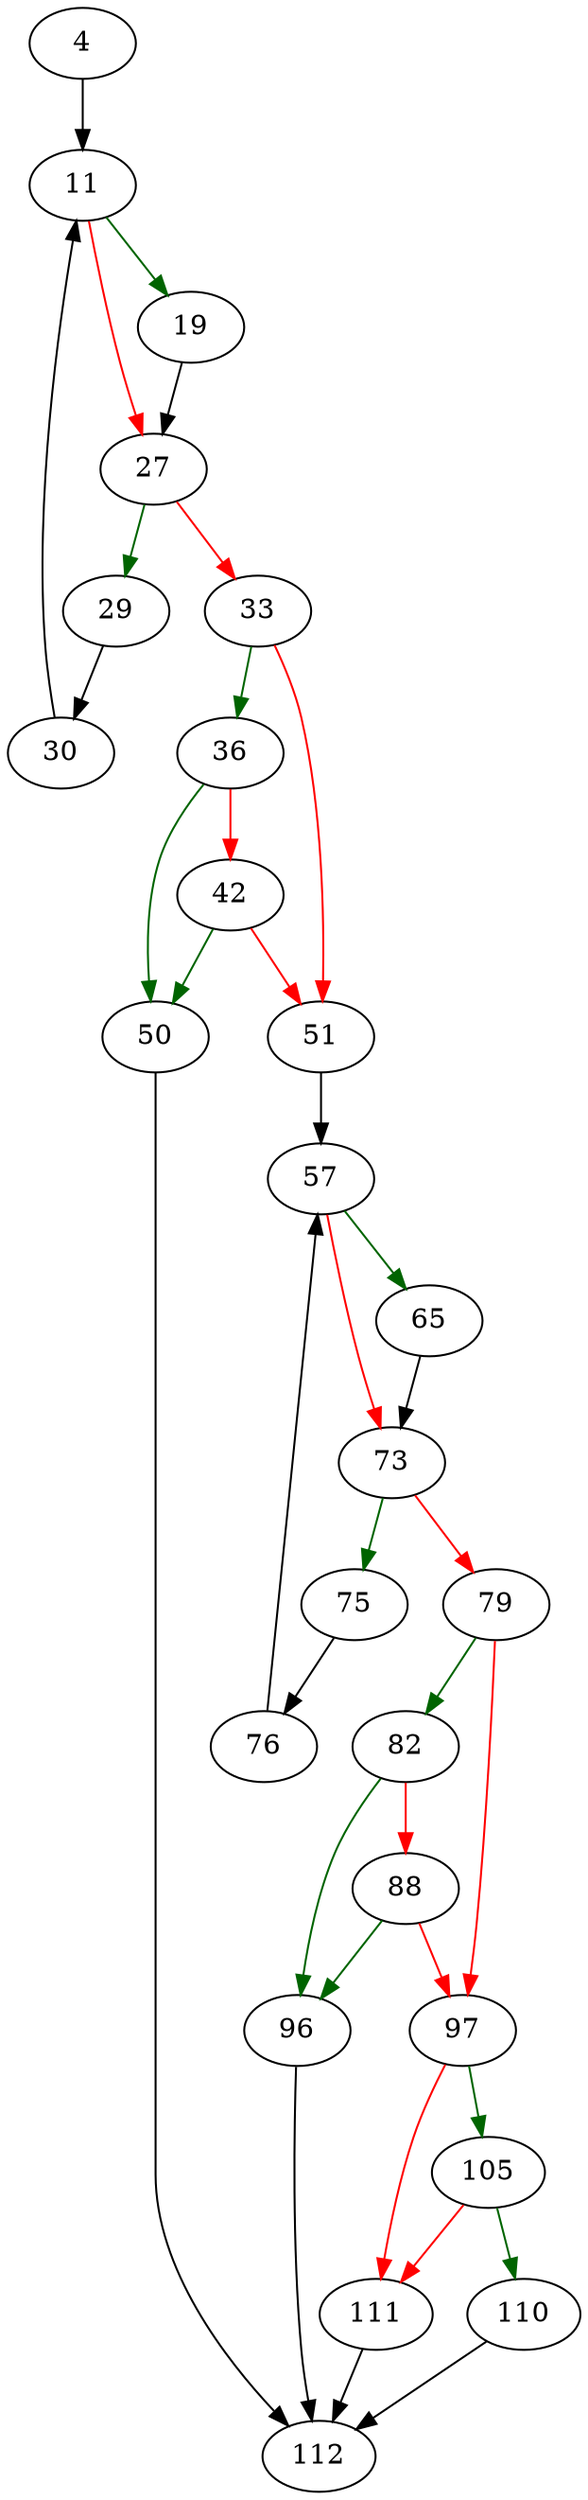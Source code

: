 strict digraph "sqlite3MatchSpanName" {
	// Node definitions.
	4 [entry=true];
	11;
	19;
	27;
	29;
	33;
	30;
	36;
	51;
	50;
	42;
	112;
	57;
	65;
	73;
	75;
	79;
	76;
	82;
	97;
	96;
	88;
	105;
	111;
	110;

	// Edge definitions.
	4 -> 11;
	11 -> 19 [
		color=darkgreen
		cond=true
	];
	11 -> 27 [
		color=red
		cond=false
	];
	19 -> 27;
	27 -> 29 [
		color=darkgreen
		cond=true
	];
	27 -> 33 [
		color=red
		cond=false
	];
	29 -> 30;
	33 -> 36 [
		color=darkgreen
		cond=true
	];
	33 -> 51 [
		color=red
		cond=false
	];
	30 -> 11;
	36 -> 50 [
		color=darkgreen
		cond=true
	];
	36 -> 42 [
		color=red
		cond=false
	];
	51 -> 57;
	50 -> 112;
	42 -> 51 [
		color=red
		cond=false
	];
	42 -> 50 [
		color=darkgreen
		cond=true
	];
	57 -> 65 [
		color=darkgreen
		cond=true
	];
	57 -> 73 [
		color=red
		cond=false
	];
	65 -> 73;
	73 -> 75 [
		color=darkgreen
		cond=true
	];
	73 -> 79 [
		color=red
		cond=false
	];
	75 -> 76;
	79 -> 82 [
		color=darkgreen
		cond=true
	];
	79 -> 97 [
		color=red
		cond=false
	];
	76 -> 57;
	82 -> 96 [
		color=darkgreen
		cond=true
	];
	82 -> 88 [
		color=red
		cond=false
	];
	97 -> 105 [
		color=darkgreen
		cond=true
	];
	97 -> 111 [
		color=red
		cond=false
	];
	96 -> 112;
	88 -> 97 [
		color=red
		cond=false
	];
	88 -> 96 [
		color=darkgreen
		cond=true
	];
	105 -> 111 [
		color=red
		cond=false
	];
	105 -> 110 [
		color=darkgreen
		cond=true
	];
	111 -> 112;
	110 -> 112;
}